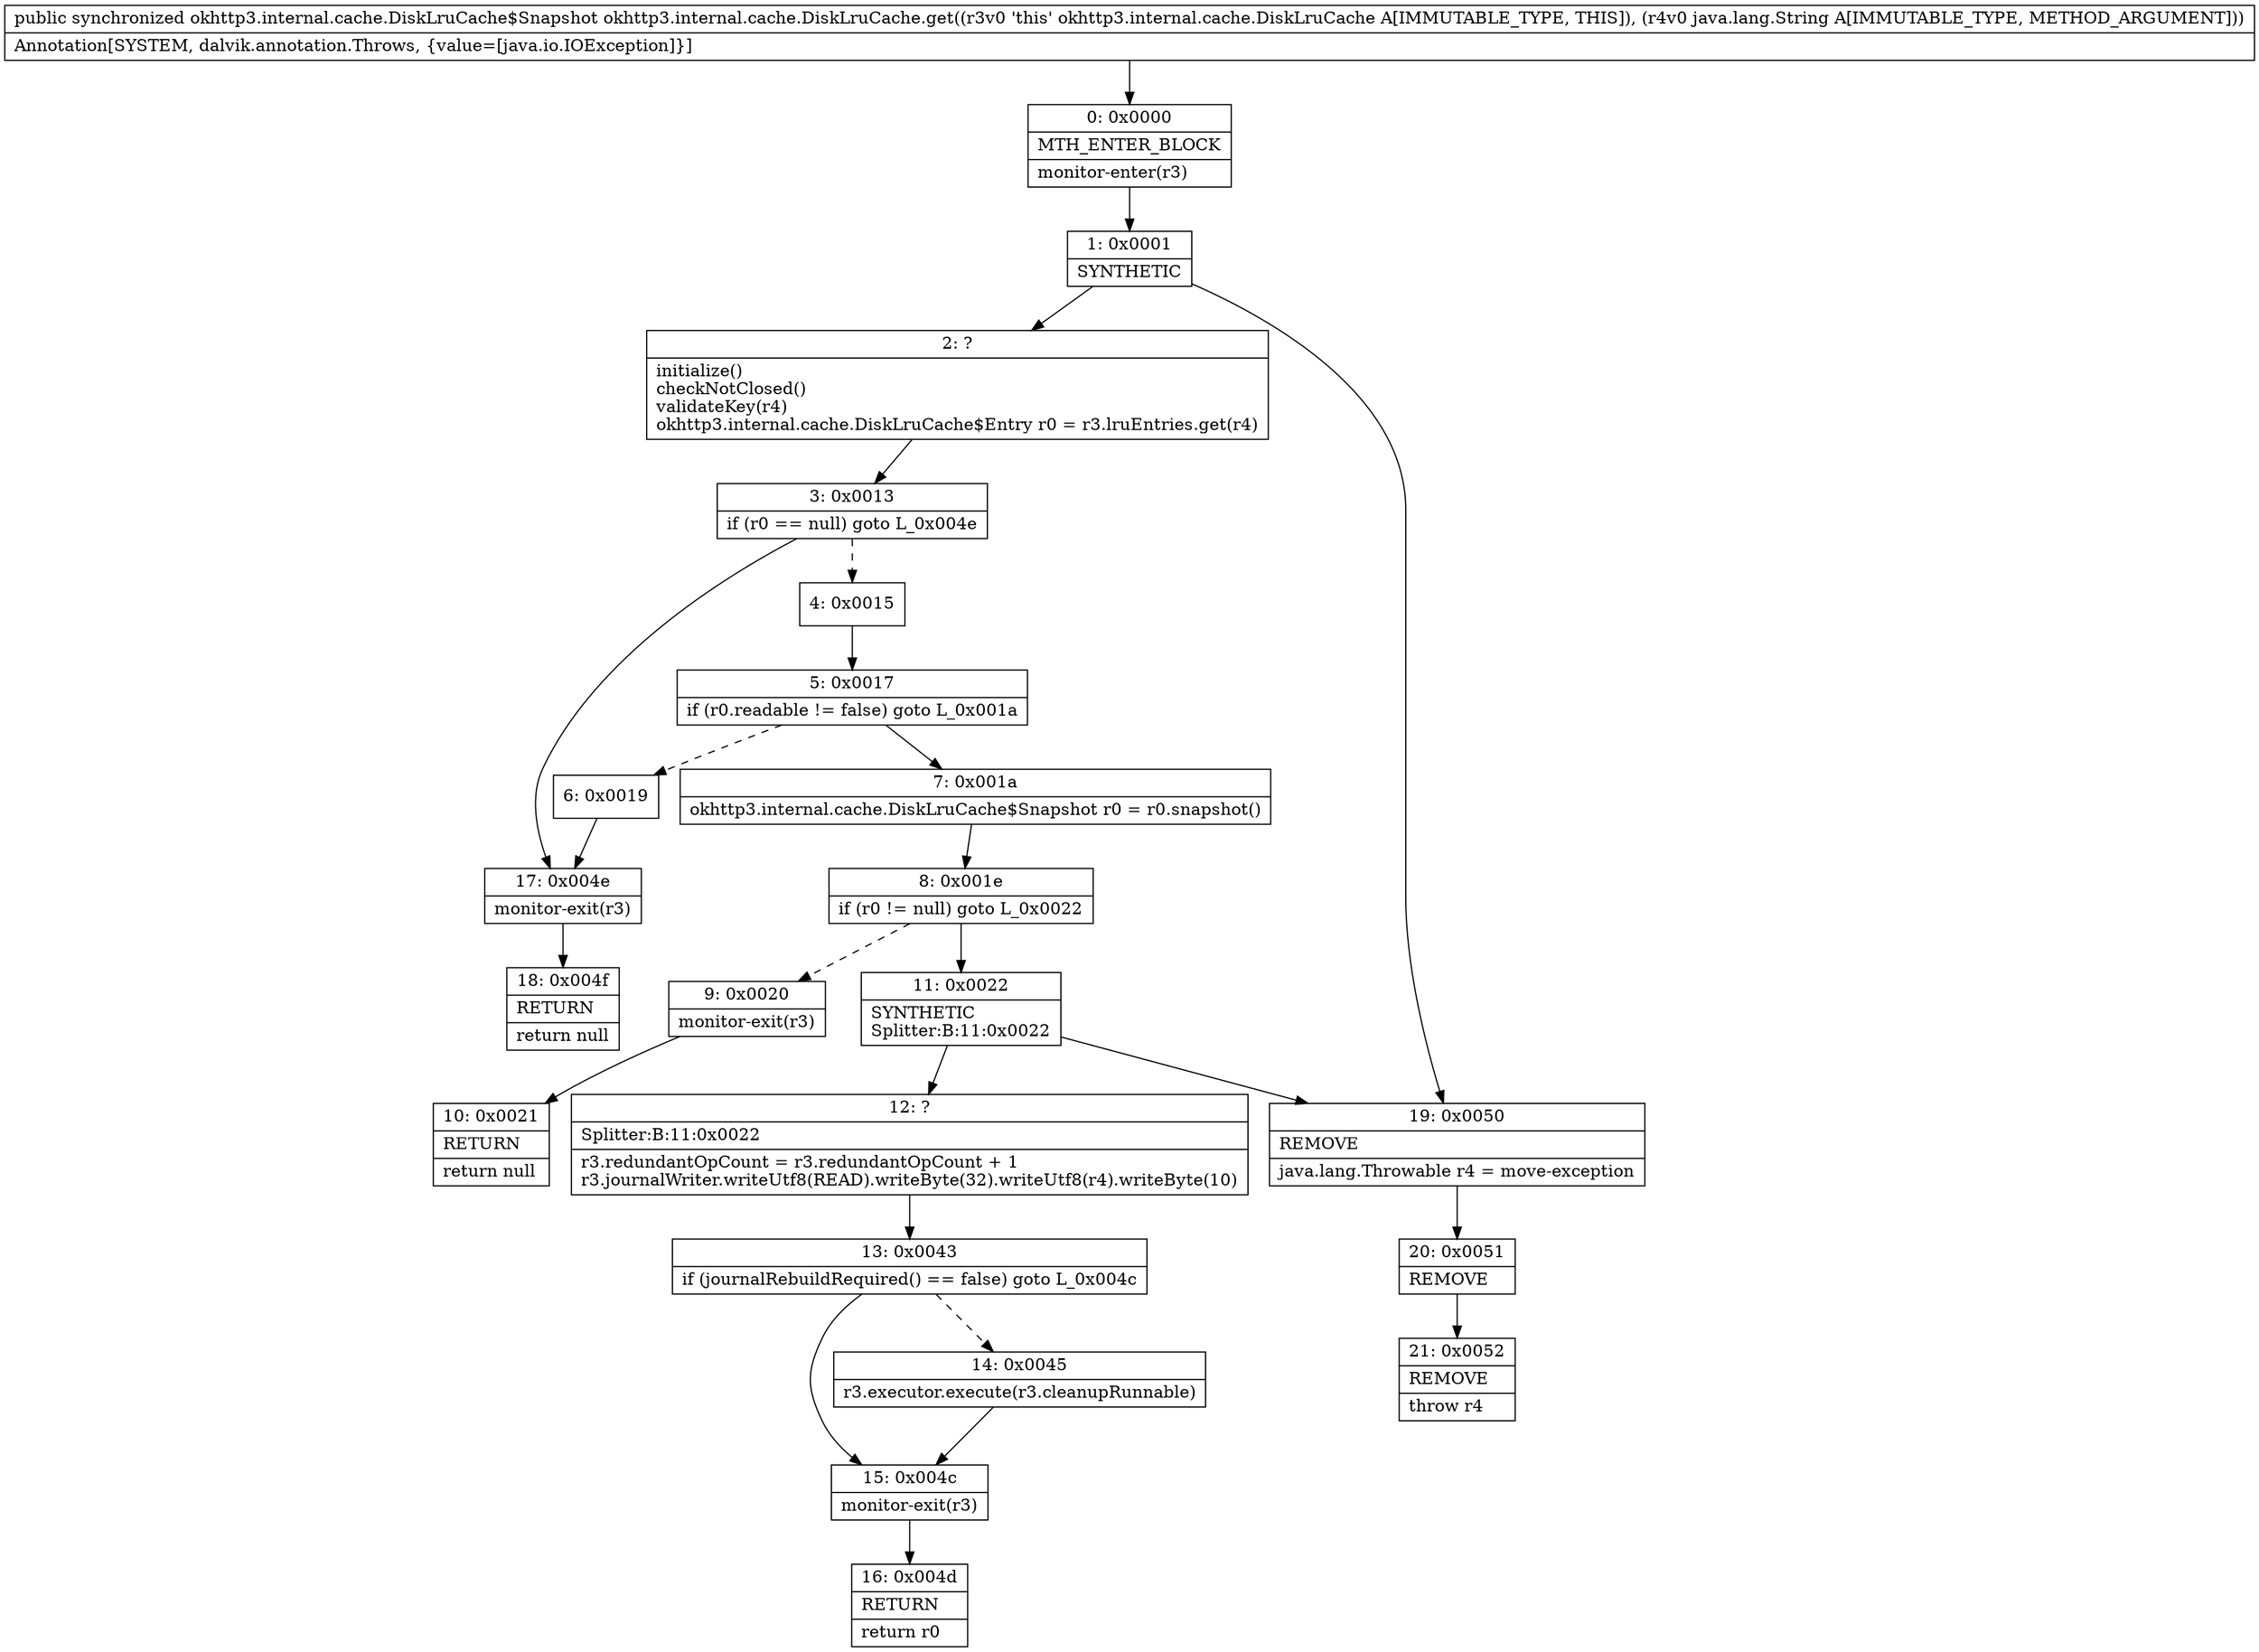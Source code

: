 digraph "CFG forokhttp3.internal.cache.DiskLruCache.get(Ljava\/lang\/String;)Lokhttp3\/internal\/cache\/DiskLruCache$Snapshot;" {
Node_0 [shape=record,label="{0\:\ 0x0000|MTH_ENTER_BLOCK\l|monitor\-enter(r3)\l}"];
Node_1 [shape=record,label="{1\:\ 0x0001|SYNTHETIC\l}"];
Node_2 [shape=record,label="{2\:\ ?|initialize()\lcheckNotClosed()\lvalidateKey(r4)\lokhttp3.internal.cache.DiskLruCache$Entry r0 = r3.lruEntries.get(r4)\l}"];
Node_3 [shape=record,label="{3\:\ 0x0013|if (r0 == null) goto L_0x004e\l}"];
Node_4 [shape=record,label="{4\:\ 0x0015}"];
Node_5 [shape=record,label="{5\:\ 0x0017|if (r0.readable != false) goto L_0x001a\l}"];
Node_6 [shape=record,label="{6\:\ 0x0019}"];
Node_7 [shape=record,label="{7\:\ 0x001a|okhttp3.internal.cache.DiskLruCache$Snapshot r0 = r0.snapshot()\l}"];
Node_8 [shape=record,label="{8\:\ 0x001e|if (r0 != null) goto L_0x0022\l}"];
Node_9 [shape=record,label="{9\:\ 0x0020|monitor\-exit(r3)\l}"];
Node_10 [shape=record,label="{10\:\ 0x0021|RETURN\l|return null\l}"];
Node_11 [shape=record,label="{11\:\ 0x0022|SYNTHETIC\lSplitter:B:11:0x0022\l}"];
Node_12 [shape=record,label="{12\:\ ?|Splitter:B:11:0x0022\l|r3.redundantOpCount = r3.redundantOpCount + 1\lr3.journalWriter.writeUtf8(READ).writeByte(32).writeUtf8(r4).writeByte(10)\l}"];
Node_13 [shape=record,label="{13\:\ 0x0043|if (journalRebuildRequired() == false) goto L_0x004c\l}"];
Node_14 [shape=record,label="{14\:\ 0x0045|r3.executor.execute(r3.cleanupRunnable)\l}"];
Node_15 [shape=record,label="{15\:\ 0x004c|monitor\-exit(r3)\l}"];
Node_16 [shape=record,label="{16\:\ 0x004d|RETURN\l|return r0\l}"];
Node_17 [shape=record,label="{17\:\ 0x004e|monitor\-exit(r3)\l}"];
Node_18 [shape=record,label="{18\:\ 0x004f|RETURN\l|return null\l}"];
Node_19 [shape=record,label="{19\:\ 0x0050|REMOVE\l|java.lang.Throwable r4 = move\-exception\l}"];
Node_20 [shape=record,label="{20\:\ 0x0051|REMOVE\l}"];
Node_21 [shape=record,label="{21\:\ 0x0052|REMOVE\l|throw r4\l}"];
MethodNode[shape=record,label="{public synchronized okhttp3.internal.cache.DiskLruCache$Snapshot okhttp3.internal.cache.DiskLruCache.get((r3v0 'this' okhttp3.internal.cache.DiskLruCache A[IMMUTABLE_TYPE, THIS]), (r4v0 java.lang.String A[IMMUTABLE_TYPE, METHOD_ARGUMENT]))  | Annotation[SYSTEM, dalvik.annotation.Throws, \{value=[java.io.IOException]\}]\l}"];
MethodNode -> Node_0;
Node_0 -> Node_1;
Node_1 -> Node_2;
Node_1 -> Node_19;
Node_2 -> Node_3;
Node_3 -> Node_4[style=dashed];
Node_3 -> Node_17;
Node_4 -> Node_5;
Node_5 -> Node_6[style=dashed];
Node_5 -> Node_7;
Node_6 -> Node_17;
Node_7 -> Node_8;
Node_8 -> Node_9[style=dashed];
Node_8 -> Node_11;
Node_9 -> Node_10;
Node_11 -> Node_12;
Node_11 -> Node_19;
Node_12 -> Node_13;
Node_13 -> Node_14[style=dashed];
Node_13 -> Node_15;
Node_14 -> Node_15;
Node_15 -> Node_16;
Node_17 -> Node_18;
Node_19 -> Node_20;
Node_20 -> Node_21;
}

